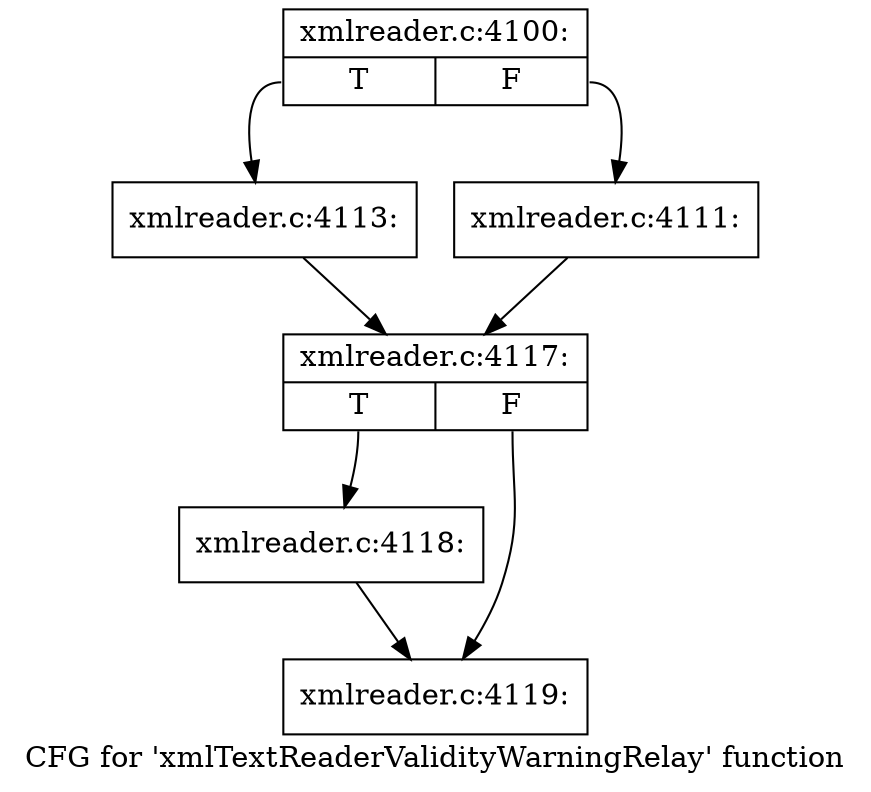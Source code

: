 digraph "CFG for 'xmlTextReaderValidityWarningRelay' function" {
	label="CFG for 'xmlTextReaderValidityWarningRelay' function";

	Node0x55e449257160 [shape=record,label="{xmlreader.c:4100:|{<s0>T|<s1>F}}"];
	Node0x55e449257160:s0 -> Node0x55e4494a7f40;
	Node0x55e449257160:s1 -> Node0x55e4494a7ea0;
	Node0x55e4494a7ea0 [shape=record,label="{xmlreader.c:4111:}"];
	Node0x55e4494a7ea0 -> Node0x55e4494a7ef0;
	Node0x55e4494a7f40 [shape=record,label="{xmlreader.c:4113:}"];
	Node0x55e4494a7f40 -> Node0x55e4494a7ef0;
	Node0x55e4494a7ef0 [shape=record,label="{xmlreader.c:4117:|{<s0>T|<s1>F}}"];
	Node0x55e4494a7ef0:s0 -> Node0x55e4494a8d10;
	Node0x55e4494a7ef0:s1 -> Node0x55e4494a8d60;
	Node0x55e4494a8d10 [shape=record,label="{xmlreader.c:4118:}"];
	Node0x55e4494a8d10 -> Node0x55e4494a8d60;
	Node0x55e4494a8d60 [shape=record,label="{xmlreader.c:4119:}"];
}
